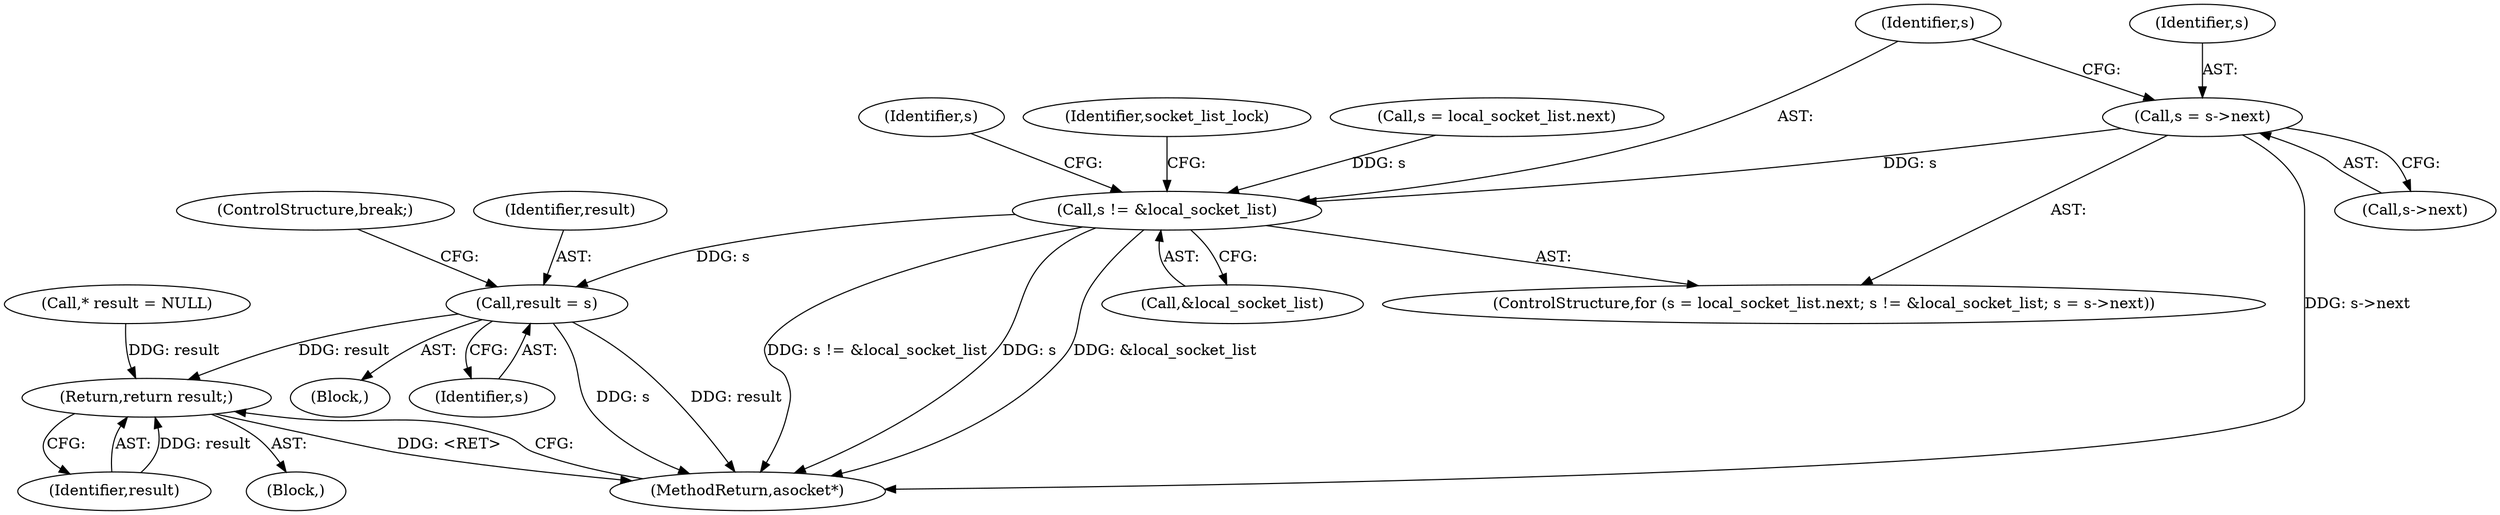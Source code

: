 digraph "0_Android_268068f25673242d1d5130d96202d3288c91b700_0@pointer" {
"1000122" [label="(Call,s = s->next)"];
"1000118" [label="(Call,s != &local_socket_list)"];
"1000153" [label="(Call,result = s)"];
"1000160" [label="(Return,return result;)"];
"1000152" [label="(Block,)"];
"1000106" [label="(Call,* result = NULL)"];
"1000155" [label="(Identifier,s)"];
"1000118" [label="(Call,s != &local_socket_list)"];
"1000123" [label="(Identifier,s)"];
"1000131" [label="(Identifier,s)"];
"1000112" [label="(ControlStructure,for (s = local_socket_list.next; s != &local_socket_list; s = s->next))"];
"1000153" [label="(Call,result = s)"];
"1000122" [label="(Call,s = s->next)"];
"1000156" [label="(ControlStructure,break;)"];
"1000160" [label="(Return,return result;)"];
"1000161" [label="(Identifier,result)"];
"1000154" [label="(Identifier,result)"];
"1000159" [label="(Identifier,socket_list_lock)"];
"1000124" [label="(Call,s->next)"];
"1000120" [label="(Call,&local_socket_list)"];
"1000162" [label="(MethodReturn,asocket*)"];
"1000113" [label="(Call,s = local_socket_list.next)"];
"1000119" [label="(Identifier,s)"];
"1000103" [label="(Block,)"];
"1000122" -> "1000112"  [label="AST: "];
"1000122" -> "1000124"  [label="CFG: "];
"1000123" -> "1000122"  [label="AST: "];
"1000124" -> "1000122"  [label="AST: "];
"1000119" -> "1000122"  [label="CFG: "];
"1000122" -> "1000162"  [label="DDG: s->next"];
"1000122" -> "1000118"  [label="DDG: s"];
"1000118" -> "1000112"  [label="AST: "];
"1000118" -> "1000120"  [label="CFG: "];
"1000119" -> "1000118"  [label="AST: "];
"1000120" -> "1000118"  [label="AST: "];
"1000131" -> "1000118"  [label="CFG: "];
"1000159" -> "1000118"  [label="CFG: "];
"1000118" -> "1000162"  [label="DDG: s != &local_socket_list"];
"1000118" -> "1000162"  [label="DDG: s"];
"1000118" -> "1000162"  [label="DDG: &local_socket_list"];
"1000113" -> "1000118"  [label="DDG: s"];
"1000118" -> "1000153"  [label="DDG: s"];
"1000153" -> "1000152"  [label="AST: "];
"1000153" -> "1000155"  [label="CFG: "];
"1000154" -> "1000153"  [label="AST: "];
"1000155" -> "1000153"  [label="AST: "];
"1000156" -> "1000153"  [label="CFG: "];
"1000153" -> "1000162"  [label="DDG: result"];
"1000153" -> "1000162"  [label="DDG: s"];
"1000153" -> "1000160"  [label="DDG: result"];
"1000160" -> "1000103"  [label="AST: "];
"1000160" -> "1000161"  [label="CFG: "];
"1000161" -> "1000160"  [label="AST: "];
"1000162" -> "1000160"  [label="CFG: "];
"1000160" -> "1000162"  [label="DDG: <RET>"];
"1000161" -> "1000160"  [label="DDG: result"];
"1000106" -> "1000160"  [label="DDG: result"];
}
